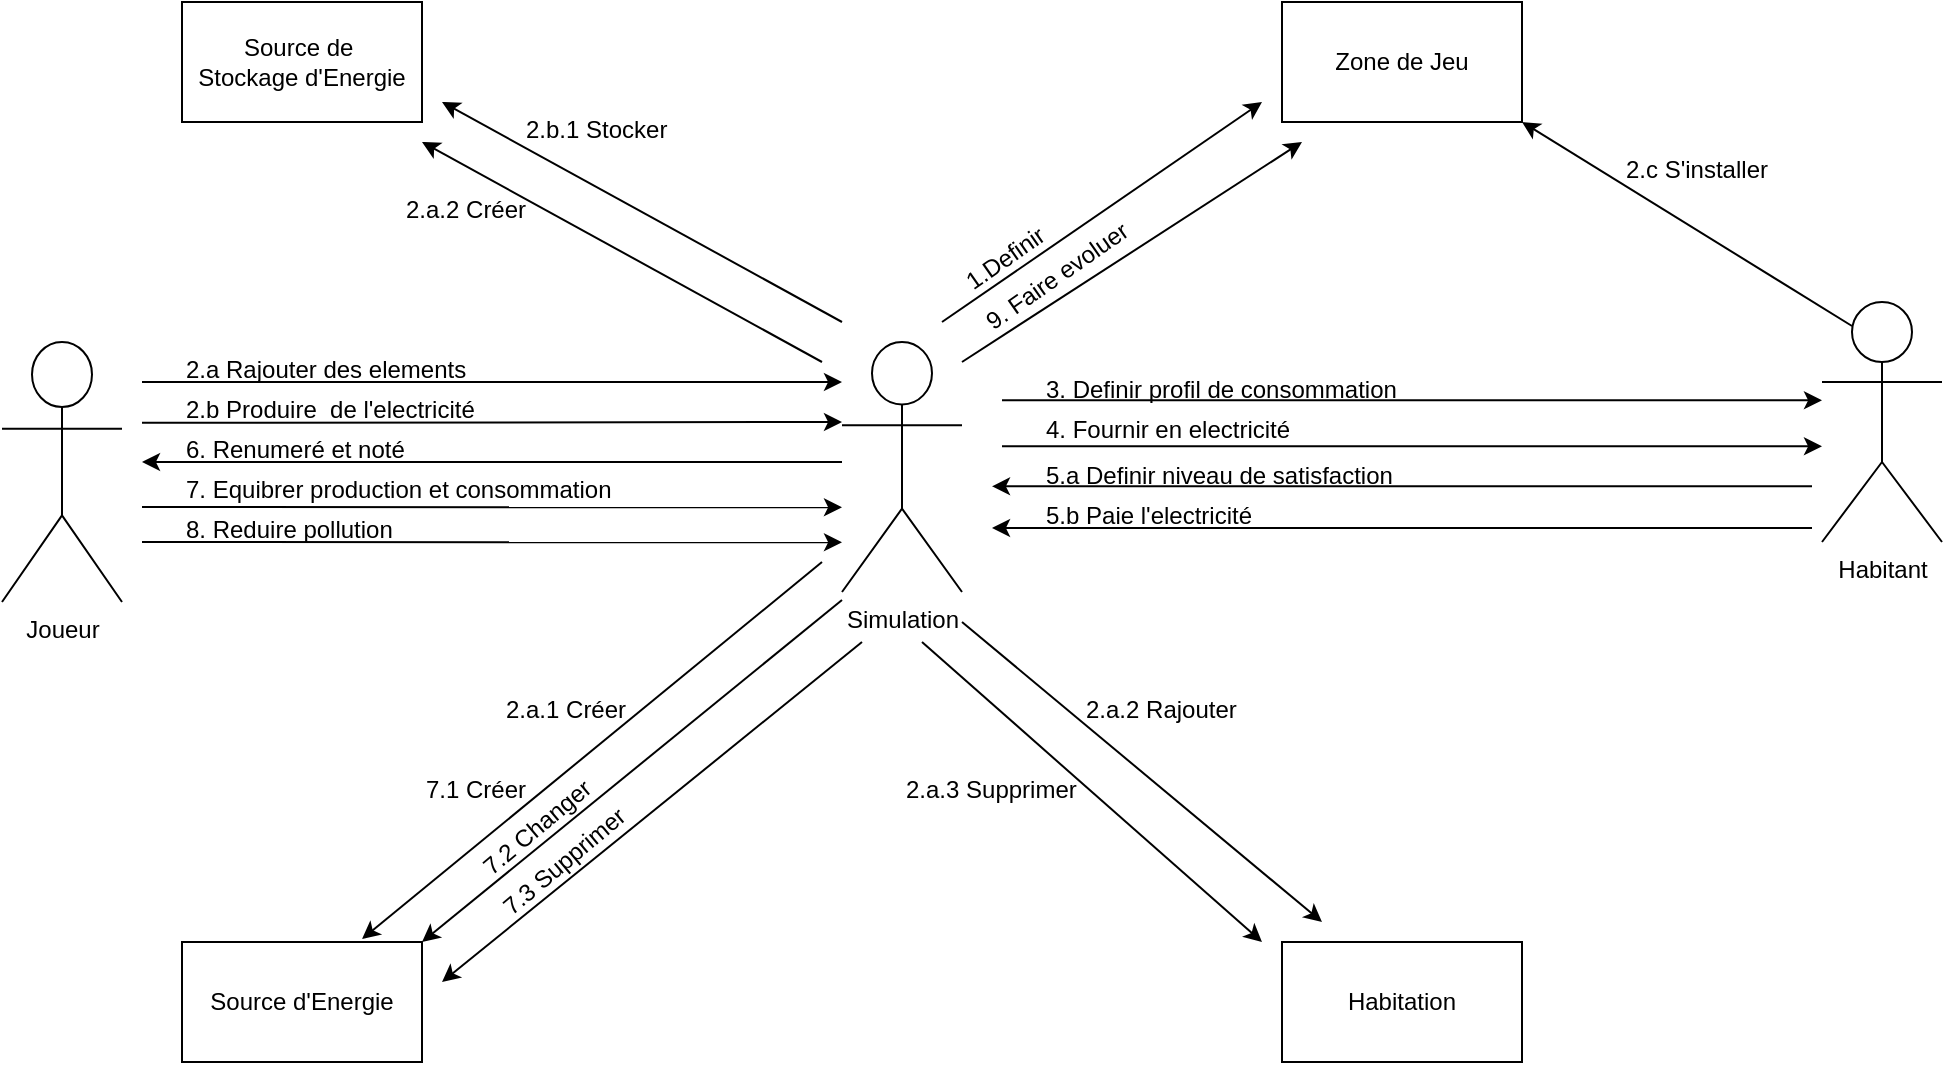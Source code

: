<mxfile version="15.8.7" type="device"><diagram id="p8Zp1Tbf7m87xsti_sQ7" name="Page-1"><mxGraphModel dx="1278" dy="649" grid="1" gridSize="10" guides="1" tooltips="1" connect="1" arrows="1" fold="1" page="1" pageScale="1" pageWidth="1169" pageHeight="827" math="0" shadow="0"><root><mxCell id="0"/><mxCell id="1" parent="0"/><mxCell id="fZ5_dLMRZTtECib4AGWI-1" value="Simulation" style="shape=umlActor;verticalLabelPosition=bottom;verticalAlign=top;html=1;" parent="1" vertex="1"><mxGeometry x="510" y="320" width="60" height="125" as="geometry"/></mxCell><mxCell id="fZ5_dLMRZTtECib4AGWI-6" value="Joueur" style="shape=umlActor;verticalLabelPosition=bottom;verticalAlign=top;html=1;" parent="1" vertex="1"><mxGeometry x="90" y="320" width="60" height="130" as="geometry"/></mxCell><mxCell id="fZ5_dLMRZTtECib4AGWI-8" value="Source de&amp;nbsp;&lt;br&gt;Stockage&amp;nbsp;d'Energie" style="whiteSpace=wrap;html=1;" parent="1" vertex="1"><mxGeometry x="180" y="150" width="120" height="60" as="geometry"/></mxCell><mxCell id="qQ7A1sqCSXBWcDOGEIR6-1" value="Zone de Jeu" style="whiteSpace=wrap;html=1;" parent="1" vertex="1"><mxGeometry x="730" y="150" width="120" height="60" as="geometry"/></mxCell><mxCell id="qQ7A1sqCSXBWcDOGEIR6-2" value="Habitant" style="shape=umlActor;verticalLabelPosition=bottom;verticalAlign=top;html=1;" parent="1" vertex="1"><mxGeometry x="1000" y="300" width="60" height="120" as="geometry"/></mxCell><mxCell id="qQ7A1sqCSXBWcDOGEIR6-3" value="Source d'Energie" style="whiteSpace=wrap;html=1;" parent="1" vertex="1"><mxGeometry x="180" y="620" width="120" height="60" as="geometry"/></mxCell><mxCell id="qQ7A1sqCSXBWcDOGEIR6-4" value="Habitation" style="whiteSpace=wrap;html=1;" parent="1" vertex="1"><mxGeometry x="730" y="620" width="120" height="60" as="geometry"/></mxCell><mxCell id="qQ7A1sqCSXBWcDOGEIR6-5" value="" style="endArrow=classic;html=1;rounded=0;" parent="1" edge="1"><mxGeometry width="50" height="50" relative="1" as="geometry"><mxPoint x="560" y="310" as="sourcePoint"/><mxPoint x="720" y="200" as="targetPoint"/></mxGeometry></mxCell><mxCell id="qQ7A1sqCSXBWcDOGEIR6-6" value="&lt;font style=&quot;font-weight: normal ; font-size: 12px&quot;&gt;1.Definir&lt;/font&gt;" style="text;strokeColor=none;fillColor=none;html=1;fontSize=24;fontStyle=1;verticalAlign=middle;align=left;rotation=-35;" parent="1" vertex="1"><mxGeometry x="560" y="250" width="100" height="20" as="geometry"/></mxCell><mxCell id="qQ7A1sqCSXBWcDOGEIR6-7" value="" style="endArrow=classic;html=1;rounded=0;" parent="1" edge="1"><mxGeometry width="50" height="50" relative="1" as="geometry"><mxPoint x="160" y="340" as="sourcePoint"/><mxPoint x="510" y="340" as="targetPoint"/></mxGeometry></mxCell><mxCell id="qQ7A1sqCSXBWcDOGEIR6-8" value="&lt;font style=&quot;font-weight: normal ; font-size: 12px&quot;&gt;2.a Rajouter des elements&lt;/font&gt;" style="text;strokeColor=none;fillColor=none;html=1;fontSize=24;fontStyle=1;verticalAlign=middle;align=left;rotation=0;" parent="1" vertex="1"><mxGeometry x="180" y="320" width="100" height="20" as="geometry"/></mxCell><mxCell id="qQ7A1sqCSXBWcDOGEIR6-9" value="" style="endArrow=classic;html=1;rounded=0;" parent="1" edge="1"><mxGeometry width="50" height="50" relative="1" as="geometry"><mxPoint x="500" y="330" as="sourcePoint"/><mxPoint x="300" y="220" as="targetPoint"/></mxGeometry></mxCell><mxCell id="qQ7A1sqCSXBWcDOGEIR6-10" value="&lt;font style=&quot;font-weight: normal ; font-size: 12px&quot;&gt;2.a.2 Créer&lt;/font&gt;" style="text;strokeColor=none;fillColor=none;html=1;fontSize=24;fontStyle=1;verticalAlign=middle;align=left;rotation=0;" parent="1" vertex="1"><mxGeometry x="290" y="240" width="70" height="20" as="geometry"/></mxCell><mxCell id="qQ7A1sqCSXBWcDOGEIR6-11" value="" style="endArrow=classic;html=1;rounded=0;" parent="1" edge="1"><mxGeometry width="50" height="50" relative="1" as="geometry"><mxPoint x="500" y="430" as="sourcePoint"/><mxPoint x="270" y="618.5" as="targetPoint"/></mxGeometry></mxCell><mxCell id="qQ7A1sqCSXBWcDOGEIR6-12" value="&lt;font style=&quot;font-weight: normal ; font-size: 12px&quot;&gt;2.a.1 Créer&lt;/font&gt;" style="text;strokeColor=none;fillColor=none;html=1;fontSize=24;fontStyle=1;verticalAlign=middle;align=left;rotation=0;" parent="1" vertex="1"><mxGeometry x="340" y="490" width="70" height="20" as="geometry"/></mxCell><mxCell id="qQ7A1sqCSXBWcDOGEIR6-13" value="" style="endArrow=classic;html=1;rounded=0;" parent="1" edge="1"><mxGeometry width="50" height="50" relative="1" as="geometry"><mxPoint x="160" y="360.42" as="sourcePoint"/><mxPoint x="510" y="360" as="targetPoint"/></mxGeometry></mxCell><mxCell id="qQ7A1sqCSXBWcDOGEIR6-14" value="&lt;font style=&quot;font-weight: normal ; font-size: 12px&quot;&gt;2.b Produire&amp;nbsp; de l'electricité&lt;/font&gt;" style="text;strokeColor=none;fillColor=none;html=1;fontSize=24;fontStyle=1;verticalAlign=middle;align=left;rotation=0;" parent="1" vertex="1"><mxGeometry x="180" y="340" width="100" height="20" as="geometry"/></mxCell><mxCell id="qQ7A1sqCSXBWcDOGEIR6-15" value="&lt;font style=&quot;font-weight: normal ; font-size: 12px&quot;&gt;2.b.1 Stocker&amp;nbsp;&lt;/font&gt;" style="text;strokeColor=none;fillColor=none;html=1;fontSize=24;fontStyle=1;verticalAlign=middle;align=left;rotation=0;" parent="1" vertex="1"><mxGeometry x="350" y="200" width="70" height="20" as="geometry"/></mxCell><mxCell id="qQ7A1sqCSXBWcDOGEIR6-16" value="" style="endArrow=classic;html=1;rounded=0;" parent="1" edge="1"><mxGeometry width="50" height="50" relative="1" as="geometry"><mxPoint x="510" y="310" as="sourcePoint"/><mxPoint x="310" y="200" as="targetPoint"/></mxGeometry></mxCell><mxCell id="qQ7A1sqCSXBWcDOGEIR6-20" value="" style="endArrow=classic;html=1;rounded=0;entryX=1;entryY=1;entryDx=0;entryDy=0;exitX=0.25;exitY=0.1;exitDx=0;exitDy=0;exitPerimeter=0;" parent="1" source="qQ7A1sqCSXBWcDOGEIR6-2" target="qQ7A1sqCSXBWcDOGEIR6-1" edge="1"><mxGeometry width="50" height="50" relative="1" as="geometry"><mxPoint x="1010" y="320" as="sourcePoint"/><mxPoint x="840" y="250" as="targetPoint"/></mxGeometry></mxCell><mxCell id="qQ7A1sqCSXBWcDOGEIR6-21" value="&lt;font style=&quot;font-weight: normal ; font-size: 12px&quot;&gt;2.c S'installer&lt;/font&gt;" style="text;strokeColor=none;fillColor=none;html=1;fontSize=24;fontStyle=1;verticalAlign=middle;align=left;rotation=0;" parent="1" vertex="1"><mxGeometry x="900" y="220" width="70" height="20" as="geometry"/></mxCell><mxCell id="qQ7A1sqCSXBWcDOGEIR6-24" value="&lt;font style=&quot;font-weight: normal ; font-size: 12px&quot;&gt;3. Definir profil de consommation&lt;/font&gt;" style="text;strokeColor=none;fillColor=none;html=1;fontSize=24;fontStyle=1;verticalAlign=middle;align=left;rotation=0;" parent="1" vertex="1"><mxGeometry x="610" y="330" width="100" height="20" as="geometry"/></mxCell><mxCell id="qQ7A1sqCSXBWcDOGEIR6-29" value="" style="endArrow=classic;html=1;rounded=0;" parent="1" edge="1"><mxGeometry width="50" height="50" relative="1" as="geometry"><mxPoint x="590" y="372.17" as="sourcePoint"/><mxPoint x="1000" y="372.17" as="targetPoint"/></mxGeometry></mxCell><mxCell id="qQ7A1sqCSXBWcDOGEIR6-30" value="&lt;font style=&quot;font-weight: normal ; font-size: 12px&quot;&gt;4. Fournir en electricité&lt;/font&gt;" style="text;strokeColor=none;fillColor=none;html=1;fontSize=24;fontStyle=1;verticalAlign=middle;align=left;rotation=0;" parent="1" vertex="1"><mxGeometry x="610" y="350" width="100" height="20" as="geometry"/></mxCell><mxCell id="qQ7A1sqCSXBWcDOGEIR6-25" value="&lt;font style=&quot;font-weight: normal ; font-size: 12px&quot;&gt;5.a Definir niveau de satisfaction&lt;/font&gt;" style="text;strokeColor=none;fillColor=none;html=1;fontSize=24;fontStyle=1;verticalAlign=middle;align=left;rotation=0;" parent="1" vertex="1"><mxGeometry x="610" y="373" width="100" height="20" as="geometry"/></mxCell><mxCell id="qQ7A1sqCSXBWcDOGEIR6-36" value="" style="endArrow=classic;html=1;rounded=0;" parent="1" edge="1"><mxGeometry width="50" height="50" relative="1" as="geometry"><mxPoint x="995" y="413.0" as="sourcePoint"/><mxPoint x="585" y="413" as="targetPoint"/></mxGeometry></mxCell><mxCell id="qQ7A1sqCSXBWcDOGEIR6-37" value="&lt;span style=&quot;font-size: 12px ; font-weight: 400&quot;&gt;5.b Paie l'electricité&lt;/span&gt;" style="text;strokeColor=none;fillColor=none;html=1;fontSize=24;fontStyle=1;verticalAlign=middle;align=left;rotation=0;" parent="1" vertex="1"><mxGeometry x="610" y="393" width="100" height="20" as="geometry"/></mxCell><mxCell id="qQ7A1sqCSXBWcDOGEIR6-38" value="" style="endArrow=classic;html=1;rounded=0;" parent="1" edge="1"><mxGeometry width="50" height="50" relative="1" as="geometry"><mxPoint x="160" y="402.5" as="sourcePoint"/><mxPoint x="510" y="402.67" as="targetPoint"/></mxGeometry></mxCell><mxCell id="qQ7A1sqCSXBWcDOGEIR6-39" value="&lt;font style=&quot;font-weight: normal ; font-size: 12px&quot;&gt;7. Equibrer production et consommation&lt;/font&gt;" style="text;strokeColor=none;fillColor=none;html=1;fontSize=24;fontStyle=1;verticalAlign=middle;align=left;rotation=0;" parent="1" vertex="1"><mxGeometry x="180" y="380" width="100" height="20" as="geometry"/></mxCell><mxCell id="qQ7A1sqCSXBWcDOGEIR6-40" value="&lt;font style=&quot;font-weight: normal ; font-size: 12px&quot;&gt;7.1 Créer&lt;/font&gt;" style="text;strokeColor=none;fillColor=none;html=1;fontSize=24;fontStyle=1;verticalAlign=middle;align=left;rotation=0;" parent="1" vertex="1"><mxGeometry x="300" y="530" width="70" height="20" as="geometry"/></mxCell><mxCell id="qQ7A1sqCSXBWcDOGEIR6-41" value="" style="endArrow=classic;html=1;rounded=0;" parent="1" edge="1"><mxGeometry width="50" height="50" relative="1" as="geometry"><mxPoint x="510" y="449" as="sourcePoint"/><mxPoint x="300" y="620" as="targetPoint"/></mxGeometry></mxCell><mxCell id="qQ7A1sqCSXBWcDOGEIR6-42" value="" style="endArrow=classic;html=1;rounded=0;" parent="1" edge="1"><mxGeometry width="50" height="50" relative="1" as="geometry"><mxPoint x="520" y="470" as="sourcePoint"/><mxPoint x="310" y="640" as="targetPoint"/></mxGeometry></mxCell><mxCell id="qQ7A1sqCSXBWcDOGEIR6-44" value="&lt;font style=&quot;font-weight: normal ; font-size: 12px&quot;&gt;7.2 Changer&lt;/font&gt;" style="text;strokeColor=none;fillColor=none;html=1;fontSize=24;fontStyle=1;verticalAlign=middle;align=left;rotation=-40;" parent="1" vertex="1"><mxGeometry x="320" y="550" width="70" height="20" as="geometry"/></mxCell><mxCell id="qQ7A1sqCSXBWcDOGEIR6-45" value="&lt;font style=&quot;font-weight: normal ; font-size: 12px&quot;&gt;7.3 Supprimer&lt;/font&gt;" style="text;strokeColor=none;fillColor=none;html=1;fontSize=24;fontStyle=1;verticalAlign=middle;align=left;rotation=-40;" parent="1" vertex="1"><mxGeometry x="330" y="570" width="70" height="20" as="geometry"/></mxCell><mxCell id="qQ7A1sqCSXBWcDOGEIR6-46" value="" style="endArrow=classic;html=1;rounded=0;" parent="1" edge="1"><mxGeometry width="50" height="50" relative="1" as="geometry"><mxPoint x="550" y="470" as="sourcePoint"/><mxPoint x="720" y="620" as="targetPoint"/></mxGeometry></mxCell><mxCell id="qQ7A1sqCSXBWcDOGEIR6-48" value="&lt;font style=&quot;font-weight: normal ; font-size: 12px&quot;&gt;2.a.2 Rajouter&lt;/font&gt;" style="text;strokeColor=none;fillColor=none;html=1;fontSize=24;fontStyle=1;verticalAlign=middle;align=left;rotation=0;" parent="1" vertex="1"><mxGeometry x="630" y="490" width="100" height="20" as="geometry"/></mxCell><mxCell id="qQ7A1sqCSXBWcDOGEIR6-49" value="&lt;font style=&quot;font-weight: normal ; font-size: 12px&quot;&gt;2.a.3&amp;nbsp;Supprimer&lt;/font&gt;" style="text;strokeColor=none;fillColor=none;html=1;fontSize=24;fontStyle=1;verticalAlign=middle;align=left;rotation=0;" parent="1" vertex="1"><mxGeometry x="540" y="530" width="90" height="20" as="geometry"/></mxCell><mxCell id="qQ7A1sqCSXBWcDOGEIR6-53" value="" style="endArrow=classic;html=1;rounded=0;" parent="1" edge="1"><mxGeometry width="50" height="50" relative="1" as="geometry"><mxPoint x="570" y="330" as="sourcePoint"/><mxPoint x="740" y="220" as="targetPoint"/></mxGeometry></mxCell><mxCell id="qQ7A1sqCSXBWcDOGEIR6-54" value="&lt;font style=&quot;font-weight: normal ; font-size: 12px&quot;&gt;9. Faire evoluer&lt;/font&gt;" style="text;strokeColor=none;fillColor=none;html=1;fontSize=24;fontStyle=1;verticalAlign=middle;align=left;rotation=-35;" parent="1" vertex="1"><mxGeometry x="570" y="270" width="100" height="20" as="geometry"/></mxCell><mxCell id="qQ7A1sqCSXBWcDOGEIR6-56" value="" style="endArrow=classic;html=1;rounded=0;" parent="1" edge="1"><mxGeometry width="50" height="50" relative="1" as="geometry"><mxPoint x="510" y="380" as="sourcePoint"/><mxPoint x="160" y="380" as="targetPoint"/></mxGeometry></mxCell><mxCell id="qQ7A1sqCSXBWcDOGEIR6-58" value="" style="endArrow=classic;html=1;rounded=0;" parent="1" edge="1"><mxGeometry width="50" height="50" relative="1" as="geometry"><mxPoint x="995" y="392.17" as="sourcePoint"/><mxPoint x="585" y="392.17" as="targetPoint"/></mxGeometry></mxCell><mxCell id="qQ7A1sqCSXBWcDOGEIR6-59" value="&lt;span style=&quot;font-size: 12px ; font-weight: 400&quot;&gt;6. Renumeré et noté&lt;/span&gt;" style="text;strokeColor=none;fillColor=none;html=1;fontSize=24;fontStyle=1;verticalAlign=middle;align=left;rotation=0;" parent="1" vertex="1"><mxGeometry x="180" y="360" width="100" height="20" as="geometry"/></mxCell><mxCell id="qQ7A1sqCSXBWcDOGEIR6-60" value="" style="endArrow=classic;html=1;rounded=0;" parent="1" edge="1"><mxGeometry width="50" height="50" relative="1" as="geometry"><mxPoint x="590" y="349.17" as="sourcePoint"/><mxPoint x="1000" y="349.17" as="targetPoint"/></mxGeometry></mxCell><mxCell id="qQ7A1sqCSXBWcDOGEIR6-62" value="" style="endArrow=classic;html=1;rounded=0;" parent="1" edge="1"><mxGeometry width="50" height="50" relative="1" as="geometry"><mxPoint x="570" y="460" as="sourcePoint"/><mxPoint x="750" y="610" as="targetPoint"/></mxGeometry></mxCell><mxCell id="zHHIknjDjR6jfQc3r12R-3" value="" style="endArrow=classic;html=1;rounded=0;" edge="1" parent="1"><mxGeometry width="50" height="50" relative="1" as="geometry"><mxPoint x="160" y="420" as="sourcePoint"/><mxPoint x="510" y="420.17" as="targetPoint"/></mxGeometry></mxCell><mxCell id="zHHIknjDjR6jfQc3r12R-4" value="&lt;font style=&quot;font-weight: normal ; font-size: 12px&quot;&gt;8. Reduire pollution&lt;/font&gt;" style="text;strokeColor=none;fillColor=none;html=1;fontSize=24;fontStyle=1;verticalAlign=middle;align=left;rotation=0;" vertex="1" parent="1"><mxGeometry x="180" y="400" width="100" height="20" as="geometry"/></mxCell></root></mxGraphModel></diagram></mxfile>